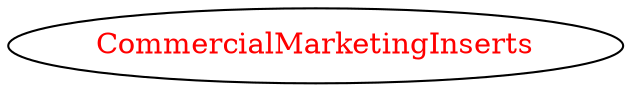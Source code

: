 digraph dependencyGraph {
 concentrate=true;
 ranksep="2.0";
 rankdir="LR"; 
 splines="ortho";
"CommercialMarketingInserts" [fontcolor="red"];
}